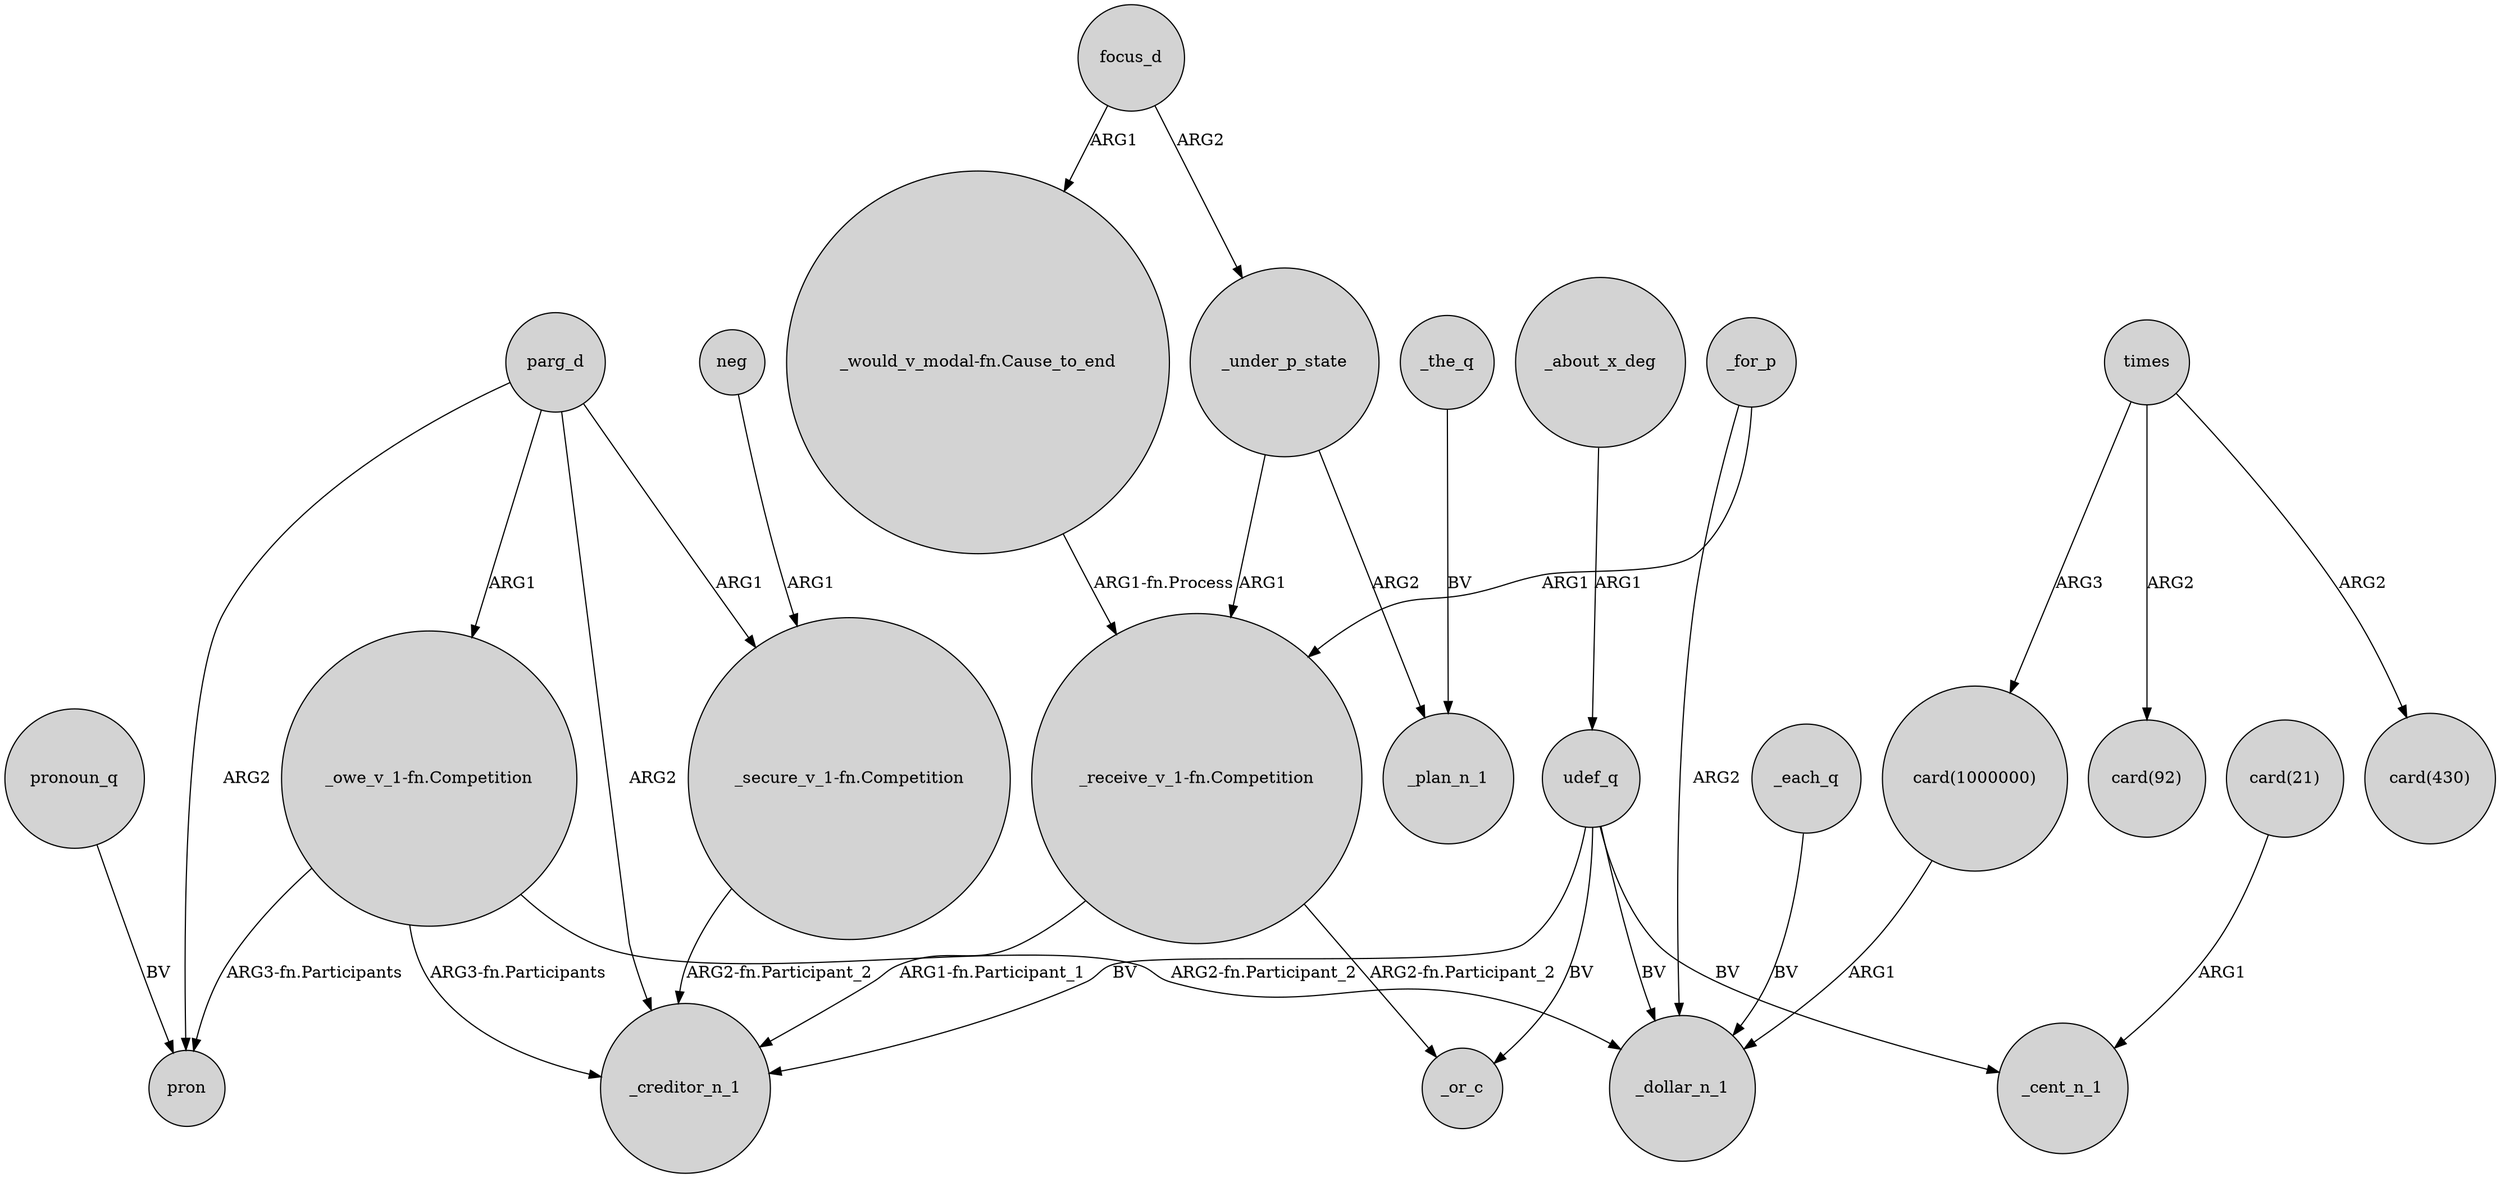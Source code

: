 digraph {
	node [shape=circle style=filled]
	_for_p -> "_receive_v_1-fn.Competition" [label=ARG1]
	"_secure_v_1-fn.Competition" -> _creditor_n_1 [label="ARG2-fn.Participant_2"]
	times -> "card(92)" [label=ARG2]
	"_owe_v_1-fn.Competition" -> pron [label="ARG3-fn.Participants"]
	"_would_v_modal-fn.Cause_to_end" -> "_receive_v_1-fn.Competition" [label="ARG1-fn.Process"]
	parg_d -> pron [label=ARG2]
	times -> "card(1000000)" [label=ARG3]
	udef_q -> _cent_n_1 [label=BV]
	_under_p_state -> "_receive_v_1-fn.Competition" [label=ARG1]
	_about_x_deg -> udef_q [label=ARG1]
	udef_q -> _or_c [label=BV]
	neg -> "_secure_v_1-fn.Competition" [label=ARG1]
	pronoun_q -> pron [label=BV]
	"_receive_v_1-fn.Competition" -> _creditor_n_1 [label="ARG1-fn.Participant_1"]
	times -> "card(430)" [label=ARG2]
	_for_p -> _dollar_n_1 [label=ARG2]
	udef_q -> _dollar_n_1 [label=BV]
	"_owe_v_1-fn.Competition" -> _dollar_n_1 [label="ARG2-fn.Participant_2"]
	"card(1000000)" -> _dollar_n_1 [label=ARG1]
	"_receive_v_1-fn.Competition" -> _or_c [label="ARG2-fn.Participant_2"]
	focus_d -> _under_p_state [label=ARG2]
	_each_q -> _dollar_n_1 [label=BV]
	parg_d -> "_owe_v_1-fn.Competition" [label=ARG1]
	focus_d -> "_would_v_modal-fn.Cause_to_end" [label=ARG1]
	_the_q -> _plan_n_1 [label=BV]
	udef_q -> _creditor_n_1 [label=BV]
	"card(21)" -> _cent_n_1 [label=ARG1]
	"_owe_v_1-fn.Competition" -> _creditor_n_1 [label="ARG3-fn.Participants"]
	parg_d -> "_secure_v_1-fn.Competition" [label=ARG1]
	_under_p_state -> _plan_n_1 [label=ARG2]
	parg_d -> _creditor_n_1 [label=ARG2]
}
